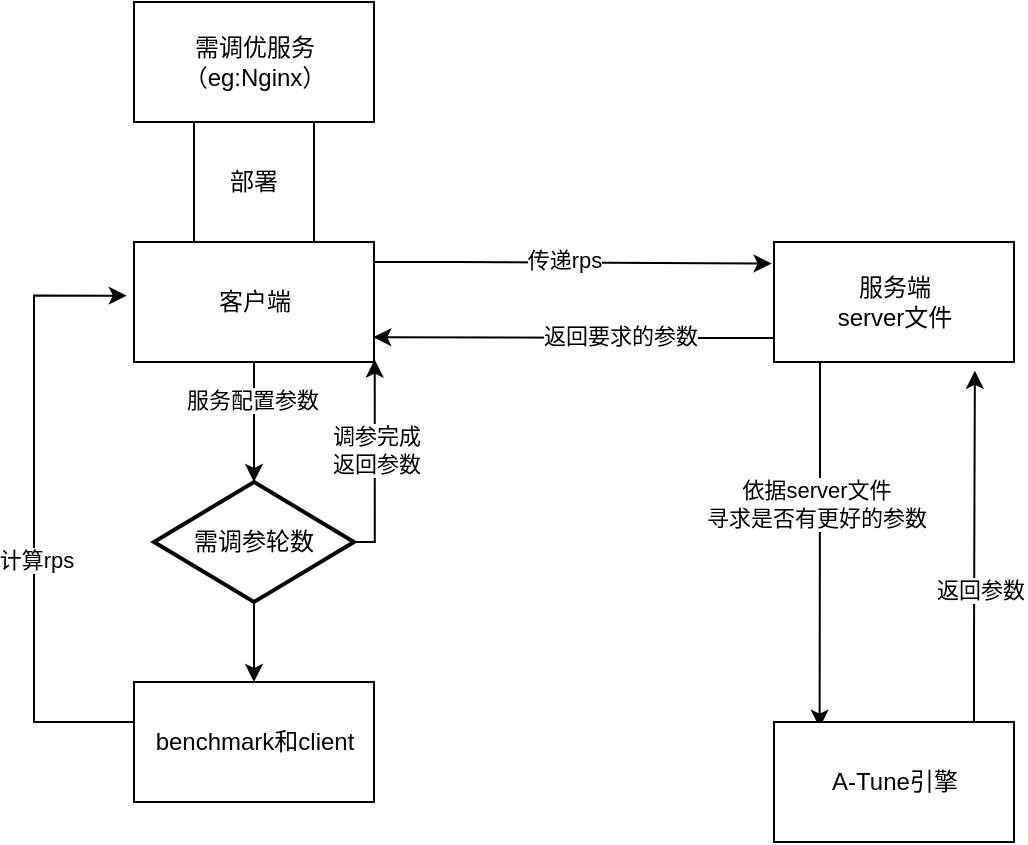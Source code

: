<mxfile version="21.7.5" type="github">
  <diagram name="第 1 页" id="LyDaZkJ9ImDjVt8rxZ3y">
    <mxGraphModel dx="986" dy="501" grid="1" gridSize="10" guides="1" tooltips="1" connect="1" arrows="1" fold="1" page="1" pageScale="1" pageWidth="827" pageHeight="1169" math="0" shadow="0">
      <root>
        <mxCell id="0" />
        <mxCell id="1" parent="0" />
        <mxCell id="0gE9207s2Gt6z2JWHEXB-1" value="需调优服务&lt;br&gt;（eg:Nginx）" style="verticalLabelPosition=middle;verticalAlign=middle;html=1;shape=mxgraph.basic.rect;fillColor2=none;strokeWidth=1;size=20;indent=5;labelPosition=center;align=center;" vertex="1" parent="1">
          <mxGeometry x="80" y="40" width="120" height="60" as="geometry" />
        </mxCell>
        <mxCell id="0gE9207s2Gt6z2JWHEXB-9" style="edgeStyle=orthogonalEdgeStyle;rounded=0;orthogonalLoop=1;jettySize=auto;html=1;entryX=-0.01;entryY=0.18;entryDx=0;entryDy=0;entryPerimeter=0;" edge="1" parent="1" source="0gE9207s2Gt6z2JWHEXB-2" target="0gE9207s2Gt6z2JWHEXB-3">
          <mxGeometry relative="1" as="geometry">
            <Array as="points">
              <mxPoint x="240" y="170" />
              <mxPoint x="240" y="170" />
            </Array>
          </mxGeometry>
        </mxCell>
        <mxCell id="0gE9207s2Gt6z2JWHEXB-13" value="传递rps" style="edgeLabel;html=1;align=center;verticalAlign=middle;resizable=0;points=[];" vertex="1" connectable="0" parent="0gE9207s2Gt6z2JWHEXB-9">
          <mxGeometry x="-0.045" y="2" relative="1" as="geometry">
            <mxPoint as="offset" />
          </mxGeometry>
        </mxCell>
        <mxCell id="0gE9207s2Gt6z2JWHEXB-21" style="edgeStyle=orthogonalEdgeStyle;rounded=0;orthogonalLoop=1;jettySize=auto;html=1;entryX=0.5;entryY=0;entryDx=0;entryDy=0;entryPerimeter=0;" edge="1" parent="1" source="0gE9207s2Gt6z2JWHEXB-2" target="0gE9207s2Gt6z2JWHEXB-20">
          <mxGeometry relative="1" as="geometry" />
        </mxCell>
        <mxCell id="0gE9207s2Gt6z2JWHEXB-22" value="服务配置参数" style="edgeLabel;html=1;align=center;verticalAlign=middle;resizable=0;points=[];" vertex="1" connectable="0" parent="0gE9207s2Gt6z2JWHEXB-21">
          <mxGeometry x="-0.373" y="-1" relative="1" as="geometry">
            <mxPoint as="offset" />
          </mxGeometry>
        </mxCell>
        <mxCell id="0gE9207s2Gt6z2JWHEXB-2" value="客户端" style="verticalLabelPosition=middle;verticalAlign=middle;html=1;shape=mxgraph.basic.rect;fillColor2=none;strokeWidth=1;size=20;indent=5;labelPosition=center;align=center;" vertex="1" parent="1">
          <mxGeometry x="80" y="160" width="120" height="60" as="geometry" />
        </mxCell>
        <mxCell id="0gE9207s2Gt6z2JWHEXB-14" style="edgeStyle=orthogonalEdgeStyle;rounded=0;orthogonalLoop=1;jettySize=auto;html=1;entryX=0.19;entryY=0.047;entryDx=0;entryDy=0;entryPerimeter=0;" edge="1" parent="1" source="0gE9207s2Gt6z2JWHEXB-3" target="0gE9207s2Gt6z2JWHEXB-4">
          <mxGeometry relative="1" as="geometry">
            <Array as="points">
              <mxPoint x="423" y="270" />
              <mxPoint x="423" y="270" />
            </Array>
          </mxGeometry>
        </mxCell>
        <mxCell id="0gE9207s2Gt6z2JWHEXB-15" value="依据server文件&lt;br&gt;寻求是否有更好的参数" style="edgeLabel;html=1;align=center;verticalAlign=middle;resizable=0;points=[];" vertex="1" connectable="0" parent="0gE9207s2Gt6z2JWHEXB-14">
          <mxGeometry x="-0.225" y="-2" relative="1" as="geometry">
            <mxPoint as="offset" />
          </mxGeometry>
        </mxCell>
        <mxCell id="0gE9207s2Gt6z2JWHEXB-18" style="edgeStyle=orthogonalEdgeStyle;rounded=0;orthogonalLoop=1;jettySize=auto;html=1;entryX=0.997;entryY=0.793;entryDx=0;entryDy=0;entryPerimeter=0;" edge="1" parent="1" source="0gE9207s2Gt6z2JWHEXB-3" target="0gE9207s2Gt6z2JWHEXB-2">
          <mxGeometry relative="1" as="geometry">
            <Array as="points">
              <mxPoint x="350" y="208" />
              <mxPoint x="350" y="208" />
            </Array>
          </mxGeometry>
        </mxCell>
        <mxCell id="0gE9207s2Gt6z2JWHEXB-19" value="返回要求的参数" style="edgeLabel;html=1;align=center;verticalAlign=middle;resizable=0;points=[];" vertex="1" connectable="0" parent="0gE9207s2Gt6z2JWHEXB-18">
          <mxGeometry x="-0.229" y="-1" relative="1" as="geometry">
            <mxPoint as="offset" />
          </mxGeometry>
        </mxCell>
        <mxCell id="0gE9207s2Gt6z2JWHEXB-3" value="服务端&lt;br&gt;server文件" style="verticalLabelPosition=middle;verticalAlign=middle;html=1;shape=mxgraph.basic.rect;fillColor2=none;strokeWidth=1;size=20;indent=5;labelPosition=center;align=center;" vertex="1" parent="1">
          <mxGeometry x="400" y="160" width="120" height="60" as="geometry" />
        </mxCell>
        <mxCell id="0gE9207s2Gt6z2JWHEXB-16" style="edgeStyle=orthogonalEdgeStyle;rounded=0;orthogonalLoop=1;jettySize=auto;html=1;entryX=0.837;entryY=1.073;entryDx=0;entryDy=0;entryPerimeter=0;" edge="1" parent="1" source="0gE9207s2Gt6z2JWHEXB-4" target="0gE9207s2Gt6z2JWHEXB-3">
          <mxGeometry relative="1" as="geometry">
            <Array as="points">
              <mxPoint x="500" y="360" />
              <mxPoint x="500" y="360" />
            </Array>
          </mxGeometry>
        </mxCell>
        <mxCell id="0gE9207s2Gt6z2JWHEXB-17" value="返回参数" style="edgeLabel;html=1;align=center;verticalAlign=middle;resizable=0;points=[];" vertex="1" connectable="0" parent="0gE9207s2Gt6z2JWHEXB-16">
          <mxGeometry x="-0.246" y="-3" relative="1" as="geometry">
            <mxPoint as="offset" />
          </mxGeometry>
        </mxCell>
        <mxCell id="0gE9207s2Gt6z2JWHEXB-4" value="A-Tune引擎" style="verticalLabelPosition=middle;verticalAlign=middle;html=1;shape=mxgraph.basic.rect;fillColor2=none;strokeWidth=1;size=20;indent=5;labelPosition=center;align=center;" vertex="1" parent="1">
          <mxGeometry x="400" y="400" width="120" height="60" as="geometry" />
        </mxCell>
        <mxCell id="0gE9207s2Gt6z2JWHEXB-5" value="部署" style="shape=partialRectangle;whiteSpace=wrap;html=1;top=0;bottom=0;fillColor=none;" vertex="1" parent="1">
          <mxGeometry x="110" y="100" width="60" height="60" as="geometry" />
        </mxCell>
        <mxCell id="0gE9207s2Gt6z2JWHEXB-24" style="edgeStyle=orthogonalEdgeStyle;rounded=0;orthogonalLoop=1;jettySize=auto;html=1;exitX=0.5;exitY=1;exitDx=0;exitDy=0;exitPerimeter=0;" edge="1" parent="1" source="0gE9207s2Gt6z2JWHEXB-20" target="0gE9207s2Gt6z2JWHEXB-23">
          <mxGeometry relative="1" as="geometry" />
        </mxCell>
        <mxCell id="0gE9207s2Gt6z2JWHEXB-27" style="edgeStyle=orthogonalEdgeStyle;rounded=0;orthogonalLoop=1;jettySize=auto;html=1;entryX=1.003;entryY=0.98;entryDx=0;entryDy=0;entryPerimeter=0;exitX=1;exitY=0.5;exitDx=0;exitDy=0;exitPerimeter=0;" edge="1" parent="1" source="0gE9207s2Gt6z2JWHEXB-20" target="0gE9207s2Gt6z2JWHEXB-2">
          <mxGeometry relative="1" as="geometry">
            <mxPoint x="200" y="230" as="targetPoint" />
            <Array as="points">
              <mxPoint x="200" y="310" />
            </Array>
          </mxGeometry>
        </mxCell>
        <mxCell id="0gE9207s2Gt6z2JWHEXB-28" value="调参完成&lt;br&gt;返回参数" style="edgeLabel;html=1;align=center;verticalAlign=middle;resizable=0;points=[];" vertex="1" connectable="0" parent="0gE9207s2Gt6z2JWHEXB-27">
          <mxGeometry x="0.114" relative="1" as="geometry">
            <mxPoint as="offset" />
          </mxGeometry>
        </mxCell>
        <mxCell id="0gE9207s2Gt6z2JWHEXB-20" value="需调参轮数" style="strokeWidth=2;html=1;shape=mxgraph.flowchart.decision;whiteSpace=wrap;" vertex="1" parent="1">
          <mxGeometry x="90" y="280" width="100" height="60" as="geometry" />
        </mxCell>
        <mxCell id="0gE9207s2Gt6z2JWHEXB-25" style="edgeStyle=orthogonalEdgeStyle;rounded=0;orthogonalLoop=1;jettySize=auto;html=1;entryX=-0.03;entryY=0.447;entryDx=0;entryDy=0;entryPerimeter=0;" edge="1" parent="1" source="0gE9207s2Gt6z2JWHEXB-23" target="0gE9207s2Gt6z2JWHEXB-2">
          <mxGeometry relative="1" as="geometry">
            <Array as="points">
              <mxPoint x="30" y="400" />
              <mxPoint x="30" y="187" />
            </Array>
          </mxGeometry>
        </mxCell>
        <mxCell id="0gE9207s2Gt6z2JWHEXB-26" value="计算rps" style="edgeLabel;html=1;align=center;verticalAlign=middle;resizable=0;points=[];" vertex="1" connectable="0" parent="0gE9207s2Gt6z2JWHEXB-25">
          <mxGeometry x="-0.152" y="-1" relative="1" as="geometry">
            <mxPoint as="offset" />
          </mxGeometry>
        </mxCell>
        <mxCell id="0gE9207s2Gt6z2JWHEXB-23" value="benchmark和client" style="verticalLabelPosition=middle;verticalAlign=middle;html=1;shape=mxgraph.basic.rect;fillColor2=none;strokeWidth=1;size=20;indent=5;labelPosition=center;align=center;" vertex="1" parent="1">
          <mxGeometry x="80" y="380" width="120" height="60" as="geometry" />
        </mxCell>
      </root>
    </mxGraphModel>
  </diagram>
</mxfile>

